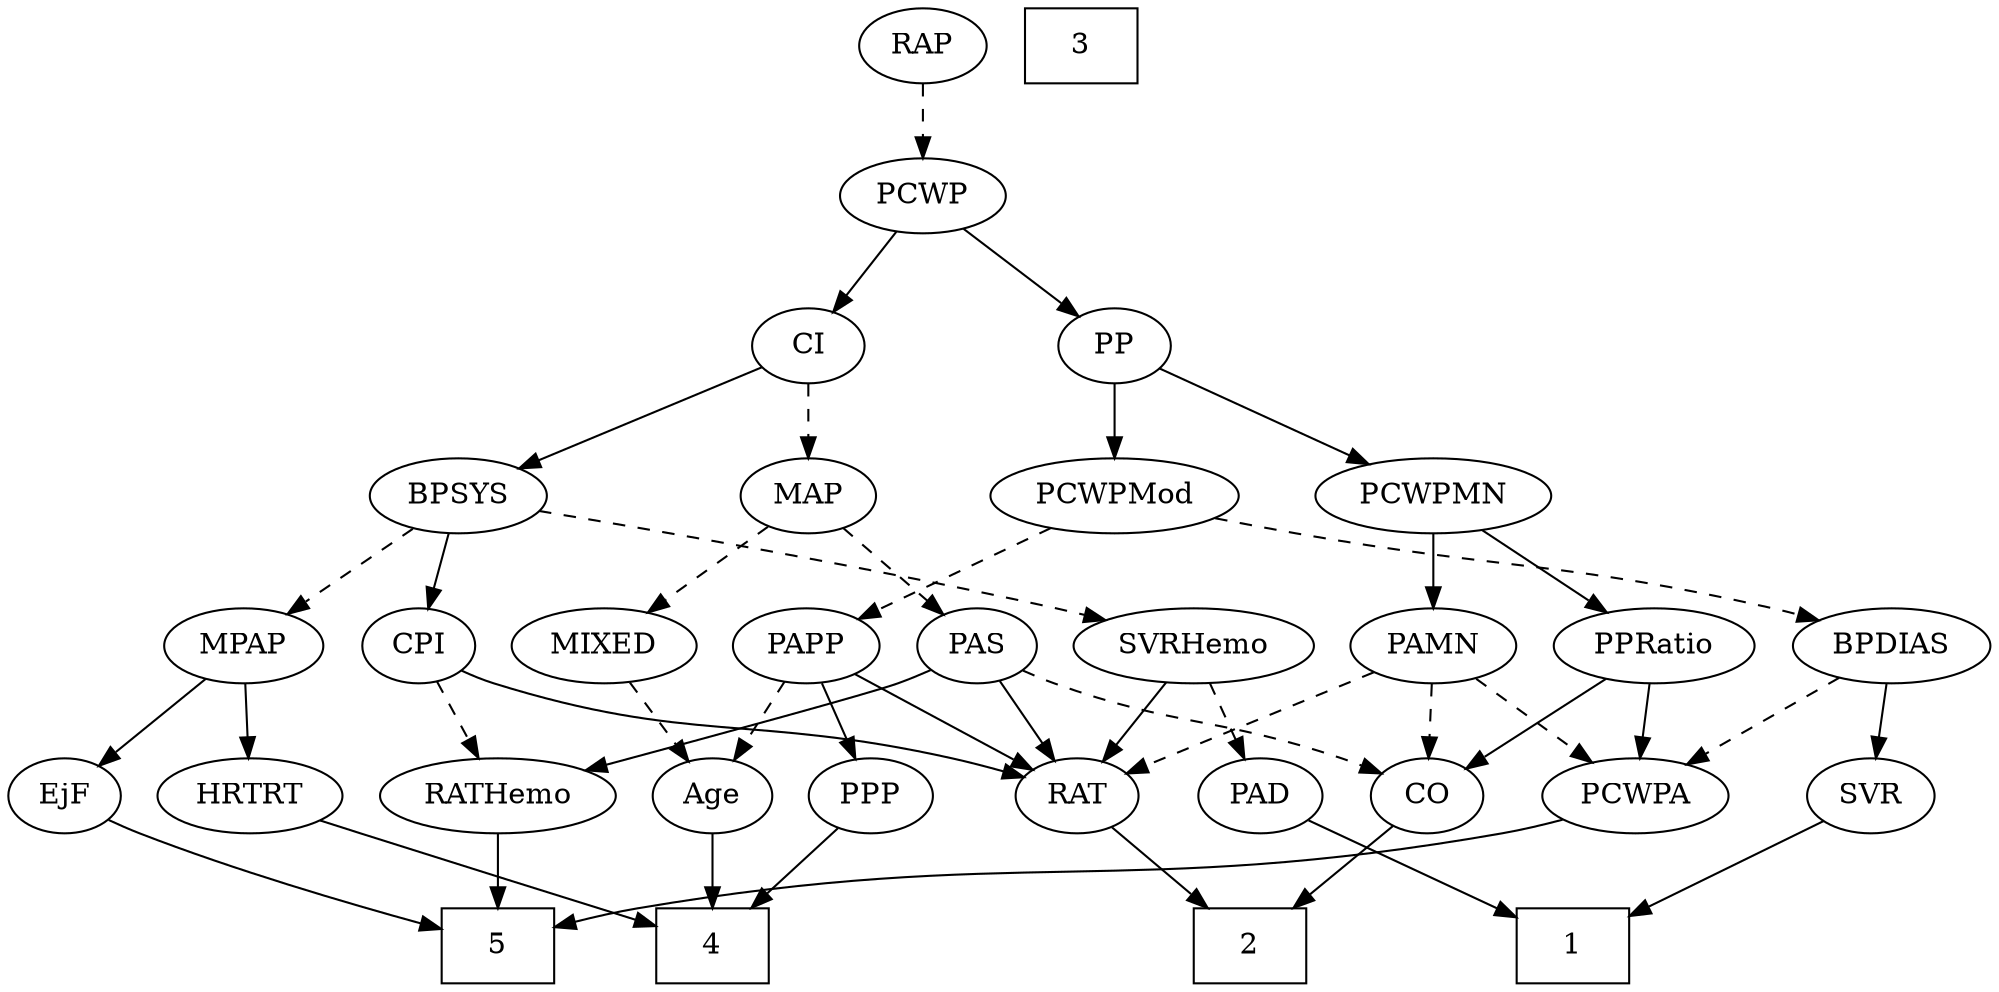 strict digraph {
	graph [bb="0,0,858.65,468"];
	node [label="\N"];
	1	[height=0.5,
		pos="569,18",
		shape=box,
		width=0.75];
	2	[height=0.5,
		pos="660,18",
		shape=box,
		width=0.75];
	3	[height=0.5,
		pos="548,450",
		shape=box,
		width=0.75];
	4	[height=0.5,
		pos="461,18",
		shape=box,
		width=0.75];
	5	[height=0.5,
		pos="294,18",
		shape=box,
		width=0.75];
	Age	[height=0.5,
		pos="461,90",
		width=0.75];
	Age -> 4	[pos="e,461,36.104 461,71.697 461,63.983 461,54.712 461,46.112",
		style=solid];
	EjF	[height=0.5,
		pos="27,90",
		width=0.75];
	EjF -> 5	[pos="e,266.79,23.28 47.622,78.331 52.574,76.031 57.906,73.764 63,72 129.69,48.906 210.72,32.966 256.93,24.96",
		style=solid];
	RAP	[height=0.5,
		pos="475,450",
		width=0.77632];
	PCWP	[height=0.5,
		pos="475,378",
		width=0.97491];
	RAP -> PCWP	[pos="e,475,396.1 475,431.7 475,423.98 475,414.71 475,406.11",
		style=dashed];
	MIXED	[height=0.5,
		pos="446,162",
		width=1.1193];
	MIXED -> Age	[pos="e,457.3,108.28 449.63,144.05 451.3,136.26 453.32,126.82 455.2,118.08",
		style=dashed];
	MPAP	[height=0.5,
		pos="91,162",
		width=0.97491];
	MPAP -> EjF	[pos="e,40.725,106.01 76.796,145.46 68.227,136.09 57.162,123.99 47.639,113.57",
		style=solid];
	HRTRT	[height=0.5,
		pos="112,90",
		width=1.1013];
	MPAP -> HRTRT	[pos="e,106.82,108.28 96.084,144.05 98.422,136.26 101.25,126.82 103.88,118.08",
		style=solid];
	BPSYS	[height=0.5,
		pos="242,234",
		width=1.0471];
	BPSYS -> MPAP	[pos="e,116.5,174.82 215.7,220.81 190.75,209.24 153.12,191.8 125.72,179.1",
		style=dashed];
	CPI	[height=0.5,
		pos="289,162",
		width=0.75];
	BPSYS -> CPI	[pos="e,278.48,178.67 252.9,216.76 258.8,207.98 266.2,196.96 272.76,187.19",
		style=solid];
	SVRHemo	[height=0.5,
		pos="194,162",
		width=1.3902];
	BPSYS -> SVRHemo	[pos="e,205.41,179.63 230.87,216.76 225.01,208.23 217.71,197.58 211.16,188.02",
		style=dashed];
	PAD	[height=0.5,
		pos="198,90",
		width=0.79437];
	PAD -> 1	[pos="e,541.78,26.071 219.71,78.023 224.94,75.736 230.58,73.552 236,72 348.57,39.767 381.89,57.478 497,36 508.41,33.872 520.73,31.128 \
531.9,28.469",
		style=solid];
	CO	[height=0.5,
		pos="679,90",
		width=0.75];
	CO -> 2	[pos="e,664.69,36.275 674.4,72.055 672.29,64.261 669.72,54.822 667.35,46.079",
		style=solid];
	PAS	[height=0.5,
		pos="361,162",
		width=0.75];
	PAS -> CO	[pos="e,658.48,101.97 381.52,150.03 386.48,147.75 391.84,145.56 397,144 502.78,112.06 537.22,139.94 643,108 644.94,107.42 646.9,106.74 \
648.86,106.01",
		style=dashed];
	RATHemo	[height=0.5,
		pos="294,90",
		width=1.3721];
	PAS -> RATHemo	[pos="e,309.5,107.2 347.12,146.5 338.3,137.28 326.67,125.14 316.55,114.56",
		style=solid];
	RAT	[height=0.5,
		pos="389,90",
		width=0.75827];
	PAS -> RAT	[pos="e,382.41,107.47 367.64,144.41 370.91,136.22 374.94,126.14 378.62,116.95",
		style=solid];
	PAMN	[height=0.5,
		pos="725,162",
		width=1.011];
	PAMN -> CO	[pos="e,689.29,106.67 714.33,144.76 708.56,135.98 701.32,124.96 694.9,115.19",
		style=dashed];
	PAMN -> RAT	[pos="e,409.52,101.98 697.57,149.78 691.53,147.61 685.11,145.54 679,144 568.45,116.08 534.22,140.71 425,108 423.06,107.42 421.1,106.75 \
419.14,106.02",
		style=dashed];
	PCWPA	[height=0.5,
		pos="766,90",
		width=1.1555];
	PAMN -> PCWPA	[pos="e,756.07,107.96 734.72,144.41 739.55,136.16 745.49,126.01 750.9,116.78",
		style=dashed];
	RATHemo -> 5	[pos="e,294,36.104 294,71.697 294,63.983 294,54.712 294,46.112",
		style=solid];
	CPI -> RATHemo	[pos="e,292.78,108.1 290.24,143.7 290.79,135.98 291.45,126.71 292.06,118.11",
		style=dashed];
	CPI -> RAT	[pos="e,370.94,103.64 306.88,148.49 322.28,137.7 344.74,121.98 362.28,109.7",
		style=solid];
	RAT -> 2	[pos="e,632.74,28.03 409.97,78.051 414.81,75.817 420.01,73.649 425,72 502.46,46.391 525.92,56.072 605,36 610.83,34.519 616.97,32.794 622.93,\
31.022",
		style=solid];
	SVR	[height=0.5,
		pos="606,90",
		width=0.77632];
	SVR -> 1	[pos="e,578.05,36.124 597.42,72.765 593.06,64.525 587.67,54.317 582.75,45.016",
		style=solid];
	PCWPMod	[height=0.5,
		pos="556,234",
		width=1.4443];
	BPDIAS	[height=0.5,
		pos="628,162",
		width=1.1735];
	PCWPMod -> BPDIAS	[pos="e,611.89,178.67 572.7,216.76 582.19,207.53 594.23,195.83 604.65,185.7",
		style=dashed];
	PAPP	[height=0.5,
		pos="536,162",
		width=0.88464];
	PCWPMod -> PAPP	[pos="e,540.94,180.28 551.16,216.05 548.93,208.26 546.23,198.82 543.74,190.08",
		style=dashed];
	PCWPA -> 5	[pos="e,321.09,22.56 735.26,77.665 728.65,75.533 721.65,73.504 715,72 588.33,43.324 553.84,52.357 425,36 393.41,31.989 357.54,27.327 331.34,\
23.901",
		style=solid];
	PCWPMN	[height=0.5,
		pos="725,234",
		width=1.3902];
	PCWPMN -> PAMN	[pos="e,725,180.1 725,215.7 725,207.98 725,198.71 725,190.11",
		style=solid];
	PPRatio	[height=0.5,
		pos="819,162",
		width=1.1013];
	PCWPMN -> PPRatio	[pos="e,799.16,177.77 745.86,217.46 759.15,207.57 776.54,194.62 791.02,183.83",
		style=solid];
	SVRHemo -> PAD	[pos="e,197.02,108.1 194.99,143.7 195.43,135.98 195.96,126.71 196.45,118.11",
		style=dashed];
	SVRHemo -> RAT	[pos="e,367.65,101.28 231.12,149.79 263.39,139.74 311.25,124.14 352,108 354.08,107.18 356.22,106.29 358.36,105.38",
		style=solid];
	BPDIAS -> SVR	[pos="e,611.28,107.79 622.67,144.05 620.16,136.06 617.1,126.33 614.3,117.4",
		style=solid];
	BPDIAS -> PCWPA	[pos="e,739.82,104.28 654.28,147.67 675.96,136.67 706.91,120.97 730.74,108.88",
		style=dashed];
	MAP	[height=0.5,
		pos="425,234",
		width=0.84854];
	MAP -> MIXED	[pos="e,440.82,180.28 430.08,216.05 432.42,208.26 435.25,198.82 437.88,190.08",
		style=dashed];
	MAP -> PAS	[pos="e,374.42,177.68 411.11,217.81 402.44,208.33 391.12,195.95 381.44,185.35",
		style=dashed];
	PP	[height=0.5,
		pos="556,306",
		width=0.75];
	PP -> PCWPMod	[pos="e,556,252.1 556,287.7 556,279.98 556,270.71 556,262.11",
		style=solid];
	PP -> PCWPMN	[pos="e,693.54,248.03 578.44,295.7 605.33,284.57 650.9,265.69 684.1,251.94",
		style=solid];
	PPP	[height=0.5,
		pos="533,90",
		width=0.75];
	PPP -> 4	[pos="e,478.6,36.113 518.43,74.834 509.08,65.746 496.7,53.71 485.83,43.141",
		style=solid];
	PPRatio -> CO	[pos="e,699.95,101.47 793.32,148.16 769.52,136.26 734.11,118.56 709.02,106.01",
		style=solid];
	PPRatio -> PCWPA	[pos="e,778.59,107.63 806.71,144.76 800.18,136.14 792.02,125.36 784.72,115.73",
		style=solid];
	PCWP -> PP	[pos="e,540.22,320.64 492.18,362.15 503.95,351.98 519.7,338.37 532.61,327.21",
		style=solid];
	CI	[height=0.5,
		pos="425,306",
		width=0.75];
	PCWP -> CI	[pos="e,436.19,322.67 463.4,360.76 457.07,351.89 449.1,340.74 442.07,330.89",
		style=solid];
	CI -> BPSYS	[pos="e,270.52,245.91 402.19,296.28 371.59,284.57 316.81,263.62 279.94,249.51",
		style=solid];
	CI -> MAP	[pos="e,425,252.1 425,287.7 425,279.98 425,270.71 425,262.11",
		style=dashed];
	PAPP -> Age	[pos="e,476.12,105.11 520.09,146.15 509.44,136.21 495.26,122.98 483.46,111.97",
		style=dashed];
	PAPP -> RAT	[pos="e,410.64,101.31 512.38,149.75 487.26,137.79 447.43,118.82 419.84,105.69",
		style=solid];
	PAPP -> PPP	[pos="e,533.73,108.1 535.26,143.7 534.93,135.98 534.53,126.71 534.16,118.11",
		style=solid];
	HRTRT -> 4	[pos="e,433.69,22.262 141.21,77.788 147.35,75.673 153.84,73.62 160,72 253.47,47.4 366.33,30.974 423.65,23.545",
		style=solid];
}
